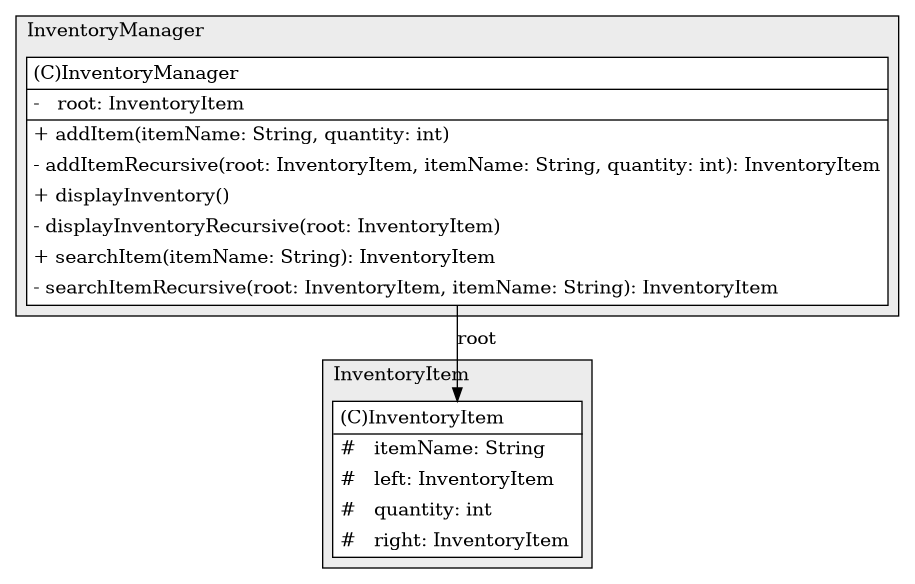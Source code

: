 @startuml

/' diagram meta data start
config=StructureConfiguration;
{
  "projectClassification": {
    "searchMode": "OpenProject", // OpenProject, AllProjects
    "includedProjects": "",
    "pathEndKeywords": "*.impl",
    "isClientPath": "",
    "isClientName": "",
    "isTestPath": "",
    "isTestName": "",
    "isMappingPath": "",
    "isMappingName": "",
    "isDataAccessPath": "",
    "isDataAccessName": "",
    "isDataStructurePath": "",
    "isDataStructureName": "",
    "isInterfaceStructuresPath": "",
    "isInterfaceStructuresName": "",
    "isEntryPointPath": "",
    "isEntryPointName": "",
    "treatFinalFieldsAsMandatory": false
  },
  "graphRestriction": {
    "classPackageExcludeFilter": "",
    "classPackageIncludeFilter": "",
    "classNameExcludeFilter": "",
    "classNameIncludeFilter": "",
    "methodNameExcludeFilter": "",
    "methodNameIncludeFilter": "",
    "removeByInheritance": "", // inheritance/annotation based filtering is done in a second step
    "removeByAnnotation": "",
    "removeByClassPackage": "", // cleanup the graph after inheritance/annotation based filtering is done
    "removeByClassName": "",
    "cutMappings": false,
    "cutEnum": true,
    "cutTests": true,
    "cutClient": true,
    "cutDataAccess": true,
    "cutInterfaceStructures": true,
    "cutDataStructures": true,
    "cutGetterAndSetter": true,
    "cutConstructors": true
  },
  "graphTraversal": {
    "forwardDepth": 3,
    "backwardDepth": 3,
    "classPackageExcludeFilter": "",
    "classPackageIncludeFilter": "",
    "classNameExcludeFilter": "",
    "classNameIncludeFilter": "",
    "methodNameExcludeFilter": "",
    "methodNameIncludeFilter": "",
    "hideMappings": false,
    "hideDataStructures": false,
    "hidePrivateMethods": true,
    "hideInterfaceCalls": true, // indirection: implementation -> interface (is hidden) -> implementation
    "onlyShowApplicationEntryPoints": false, // root node is included
    "useMethodCallsForStructureDiagram": "ForwardOnly" // ForwardOnly, BothDirections, No
  },
  "details": {
    "aggregation": "GroupByClass", // ByClass, GroupByClass, None
    "showClassGenericTypes": true,
    "showMethods": true,
    "showMethodParameterNames": true,
    "showMethodParameterTypes": true,
    "showMethodReturnType": true,
    "showPackageLevels": 2,
    "showDetailedClassStructure": true
  },
  "rootClass": "InventoryItem",
  "extensionCallbackMethod": "" // qualified.class.name#methodName - signature: public static String method(String)
}
diagram meta data end '/



digraph g {
    rankdir="TB"
    splines=polyline
    

'nodes 
subgraph cluster_1954295087 { 
   	label=InventoryManager
	labeljust=l
	fillcolor="#ececec"
	style=filled
   
   InventoryManager1954295087[
	label=<<TABLE BORDER="1" CELLBORDER="0" CELLPADDING="4" CELLSPACING="0">
<TR><TD ALIGN="LEFT" >(C)InventoryManager</TD></TR>
<HR/>
<TR><TD ALIGN="LEFT" >-   root: InventoryItem</TD></TR>
<HR/>
<TR><TD ALIGN="LEFT" >+ addItem(itemName: String, quantity: int)</TD></TR>
<TR><TD ALIGN="LEFT" >- addItemRecursive(root: InventoryItem, itemName: String, quantity: int): InventoryItem</TD></TR>
<TR><TD ALIGN="LEFT" >+ displayInventory()</TD></TR>
<TR><TD ALIGN="LEFT" >- displayInventoryRecursive(root: InventoryItem)</TD></TR>
<TR><TD ALIGN="LEFT" >+ searchItem(itemName: String): InventoryItem</TD></TR>
<TR><TD ALIGN="LEFT" >- searchItemRecursive(root: InventoryItem, itemName: String): InventoryItem</TD></TR>
</TABLE>>
	style=filled
	margin=0
	shape=plaintext
	fillcolor="#FFFFFF"
];
} 

subgraph cluster_726783377 { 
   	label=InventoryItem
	labeljust=l
	fillcolor="#ececec"
	style=filled
   
   InventoryItem726783377[
	label=<<TABLE BORDER="1" CELLBORDER="0" CELLPADDING="4" CELLSPACING="0">
<TR><TD ALIGN="LEFT" >(C)InventoryItem</TD></TR>
<HR/>
<TR><TD ALIGN="LEFT" >#   itemName: String</TD></TR>
<TR><TD ALIGN="LEFT" >#   left: InventoryItem </TD></TR>
<TR><TD ALIGN="LEFT" >#   quantity: int </TD></TR>
<TR><TD ALIGN="LEFT" >#   right: InventoryItem </TD></TR>
</TABLE>>
	style=filled
	margin=0
	shape=plaintext
	fillcolor="#FFFFFF"
];
} 

'edges    
InventoryManager1954295087 -> InventoryItem726783377[label="root
"];
    
}
@enduml
